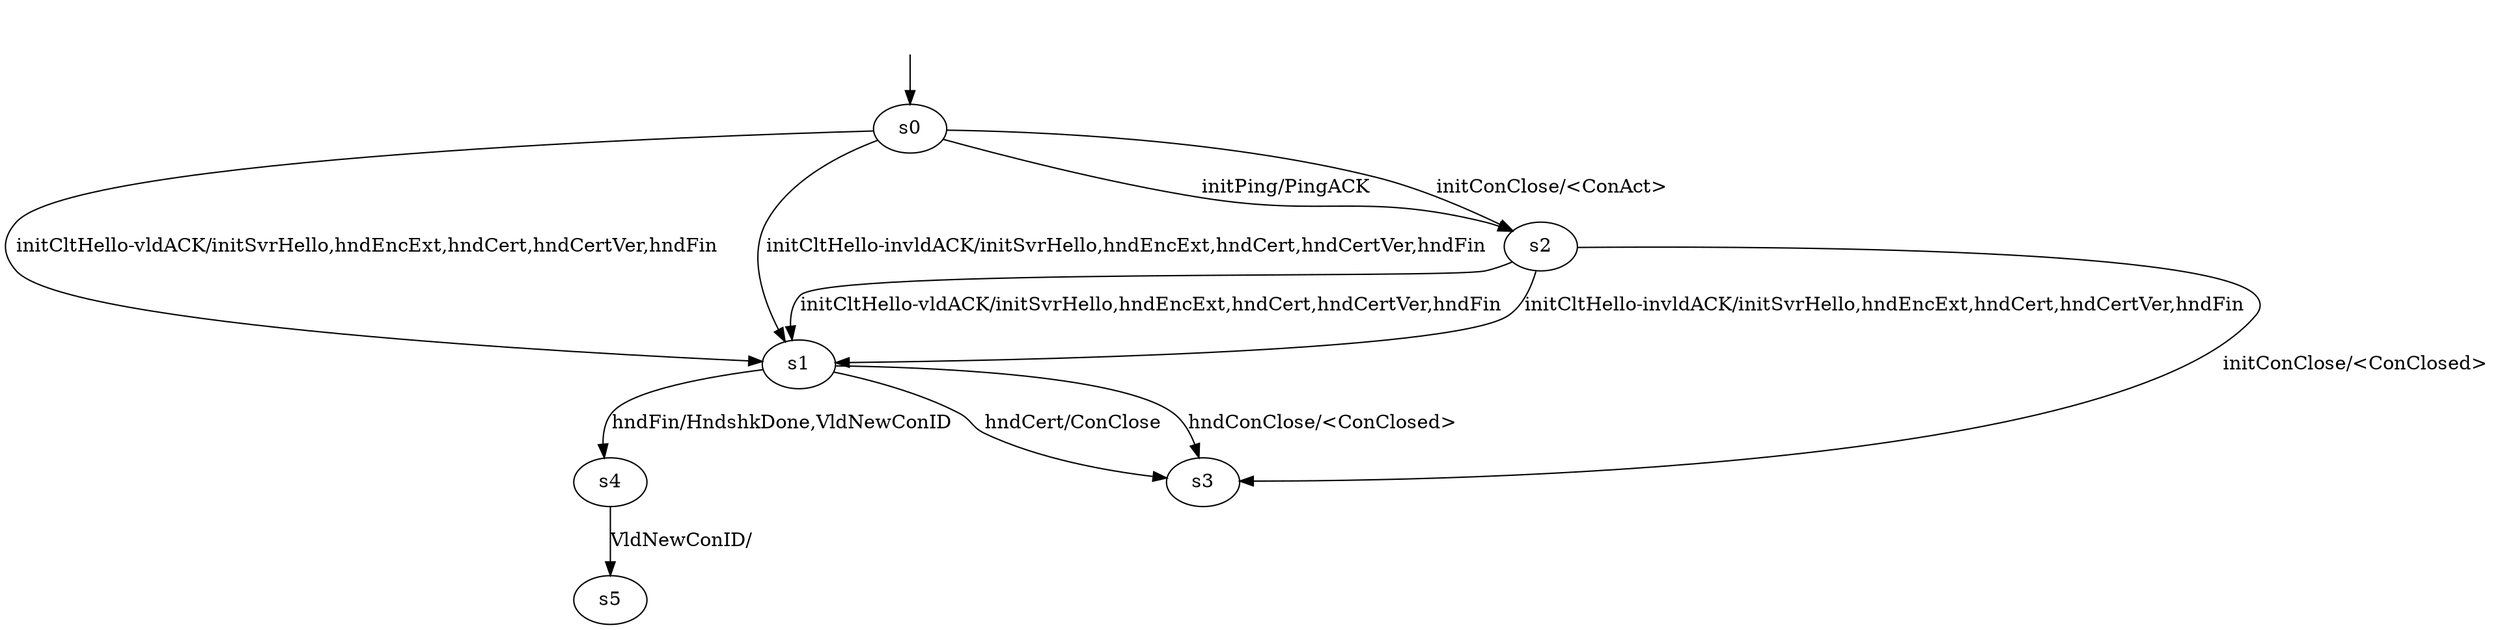 digraph "aioModels/aio-B-BWRCA-CS-0/learnedModel" {
s0 [label=s0];
s1 [label=s1];
s2 [label=s2];
s3 [label=s3];
s4 [label=s4];
s5 [label=s5];
s0 -> s2  [label="initPing/PingACK "];
s0 -> s2  [label="initConClose/<ConAct> "];
s0 -> s1  [label="initCltHello-vldACK/initSvrHello,hndEncExt,hndCert,hndCertVer,hndFin "];
s0 -> s1  [label="initCltHello-invldACK/initSvrHello,hndEncExt,hndCert,hndCertVer,hndFin "];
s1 -> s4  [label="hndFin/HndshkDone,VldNewConID "];
s1 -> s3  [label="hndConClose/<ConClosed> "];
s1 -> s3  [label="hndCert/ConClose "];
s2 -> s3  [label="initConClose/<ConClosed> "];
s2 -> s1  [label="initCltHello-vldACK/initSvrHello,hndEncExt,hndCert,hndCertVer,hndFin "];
s2 -> s1  [label="initCltHello-invldACK/initSvrHello,hndEncExt,hndCert,hndCertVer,hndFin "];
s4 -> s5  [label="VldNewConID/ "];
__start0 [label="", shape=none];
__start0 -> s0  [label=""];
}
